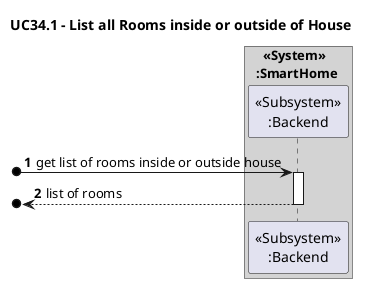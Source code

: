 @startuml

title UC34.1 - List all Rooms inside or outside of House
autonumber

box "  <<System>>\n:SmartHome " #LightGrey
participant "<<Subsystem>>\n:Backend" as backend
end box

[o-> backend: get list of rooms inside or outside house
activate backend

[o<-- backend: list of rooms
deactivate backend

@enduml